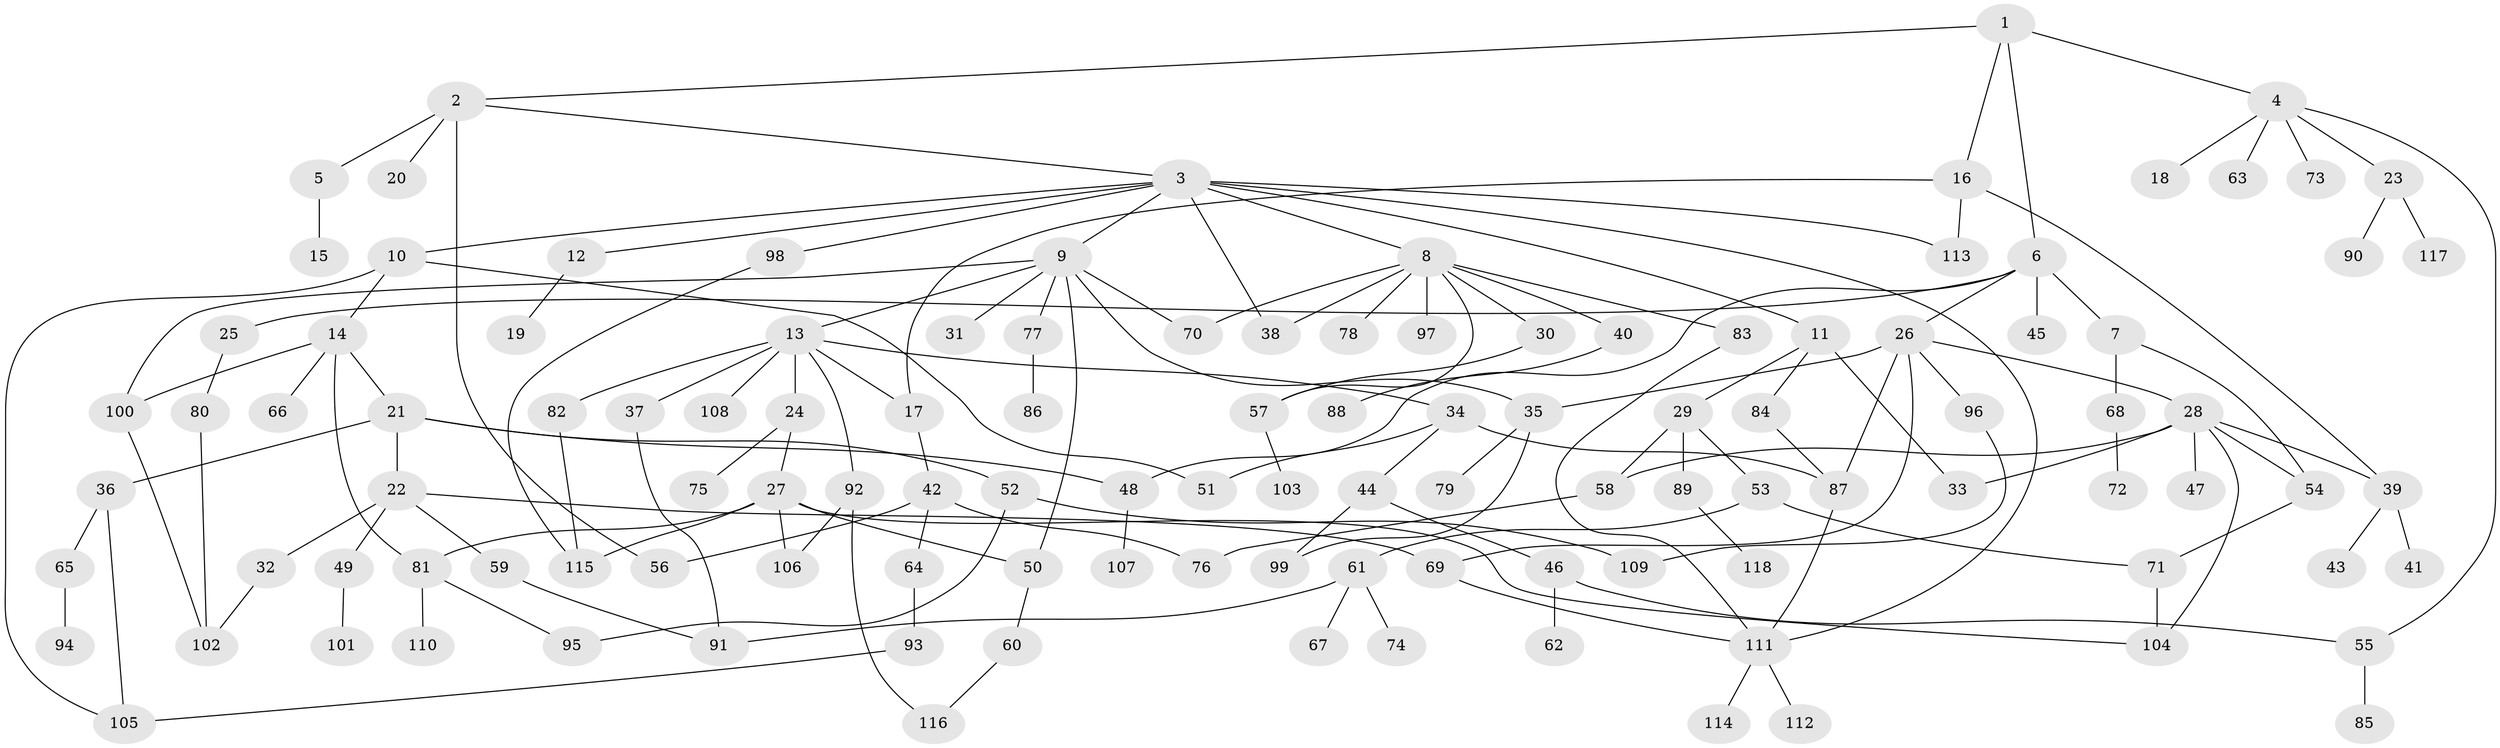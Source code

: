 // Generated by graph-tools (version 1.1) at 2025/10/02/27/25 16:10:51]
// undirected, 118 vertices, 157 edges
graph export_dot {
graph [start="1"]
  node [color=gray90,style=filled];
  1;
  2;
  3;
  4;
  5;
  6;
  7;
  8;
  9;
  10;
  11;
  12;
  13;
  14;
  15;
  16;
  17;
  18;
  19;
  20;
  21;
  22;
  23;
  24;
  25;
  26;
  27;
  28;
  29;
  30;
  31;
  32;
  33;
  34;
  35;
  36;
  37;
  38;
  39;
  40;
  41;
  42;
  43;
  44;
  45;
  46;
  47;
  48;
  49;
  50;
  51;
  52;
  53;
  54;
  55;
  56;
  57;
  58;
  59;
  60;
  61;
  62;
  63;
  64;
  65;
  66;
  67;
  68;
  69;
  70;
  71;
  72;
  73;
  74;
  75;
  76;
  77;
  78;
  79;
  80;
  81;
  82;
  83;
  84;
  85;
  86;
  87;
  88;
  89;
  90;
  91;
  92;
  93;
  94;
  95;
  96;
  97;
  98;
  99;
  100;
  101;
  102;
  103;
  104;
  105;
  106;
  107;
  108;
  109;
  110;
  111;
  112;
  113;
  114;
  115;
  116;
  117;
  118;
  1 -- 2;
  1 -- 4;
  1 -- 6;
  1 -- 16;
  2 -- 3;
  2 -- 5;
  2 -- 20;
  2 -- 56;
  3 -- 8;
  3 -- 9;
  3 -- 10;
  3 -- 11;
  3 -- 12;
  3 -- 38;
  3 -- 98;
  3 -- 113;
  3 -- 111;
  4 -- 18;
  4 -- 23;
  4 -- 55;
  4 -- 63;
  4 -- 73;
  5 -- 15;
  6 -- 7;
  6 -- 25;
  6 -- 26;
  6 -- 45;
  6 -- 48;
  7 -- 68;
  7 -- 54;
  8 -- 30;
  8 -- 40;
  8 -- 70;
  8 -- 78;
  8 -- 83;
  8 -- 97;
  8 -- 57;
  8 -- 38;
  9 -- 13;
  9 -- 31;
  9 -- 50;
  9 -- 77;
  9 -- 35;
  9 -- 100;
  9 -- 70;
  10 -- 14;
  10 -- 51;
  10 -- 105;
  11 -- 29;
  11 -- 33;
  11 -- 84;
  12 -- 19;
  13 -- 17;
  13 -- 24;
  13 -- 34;
  13 -- 37;
  13 -- 82;
  13 -- 92;
  13 -- 108;
  14 -- 21;
  14 -- 66;
  14 -- 100;
  14 -- 81;
  16 -- 113;
  16 -- 17;
  16 -- 39;
  17 -- 42;
  21 -- 22;
  21 -- 36;
  21 -- 48;
  21 -- 52;
  22 -- 32;
  22 -- 49;
  22 -- 59;
  22 -- 69;
  23 -- 90;
  23 -- 117;
  24 -- 27;
  24 -- 75;
  25 -- 80;
  26 -- 28;
  26 -- 35;
  26 -- 69;
  26 -- 87;
  26 -- 96;
  27 -- 81;
  27 -- 104;
  27 -- 106;
  27 -- 50;
  27 -- 115;
  28 -- 39;
  28 -- 47;
  28 -- 54;
  28 -- 58;
  28 -- 104;
  28 -- 33;
  29 -- 53;
  29 -- 89;
  29 -- 58;
  30 -- 57;
  32 -- 102;
  34 -- 44;
  34 -- 51;
  34 -- 87;
  35 -- 79;
  35 -- 99;
  36 -- 65;
  36 -- 105;
  37 -- 91;
  39 -- 41;
  39 -- 43;
  40 -- 88;
  42 -- 56;
  42 -- 64;
  42 -- 76;
  44 -- 46;
  44 -- 99;
  46 -- 62;
  46 -- 55;
  48 -- 107;
  49 -- 101;
  50 -- 60;
  52 -- 109;
  52 -- 95;
  53 -- 61;
  53 -- 71;
  54 -- 71;
  55 -- 85;
  57 -- 103;
  58 -- 76;
  59 -- 91;
  60 -- 116;
  61 -- 67;
  61 -- 74;
  61 -- 91;
  64 -- 93;
  65 -- 94;
  68 -- 72;
  69 -- 111;
  71 -- 104;
  77 -- 86;
  80 -- 102;
  81 -- 95;
  81 -- 110;
  82 -- 115;
  83 -- 111;
  84 -- 87;
  87 -- 111;
  89 -- 118;
  92 -- 116;
  92 -- 106;
  93 -- 105;
  96 -- 109;
  98 -- 115;
  100 -- 102;
  111 -- 112;
  111 -- 114;
}

